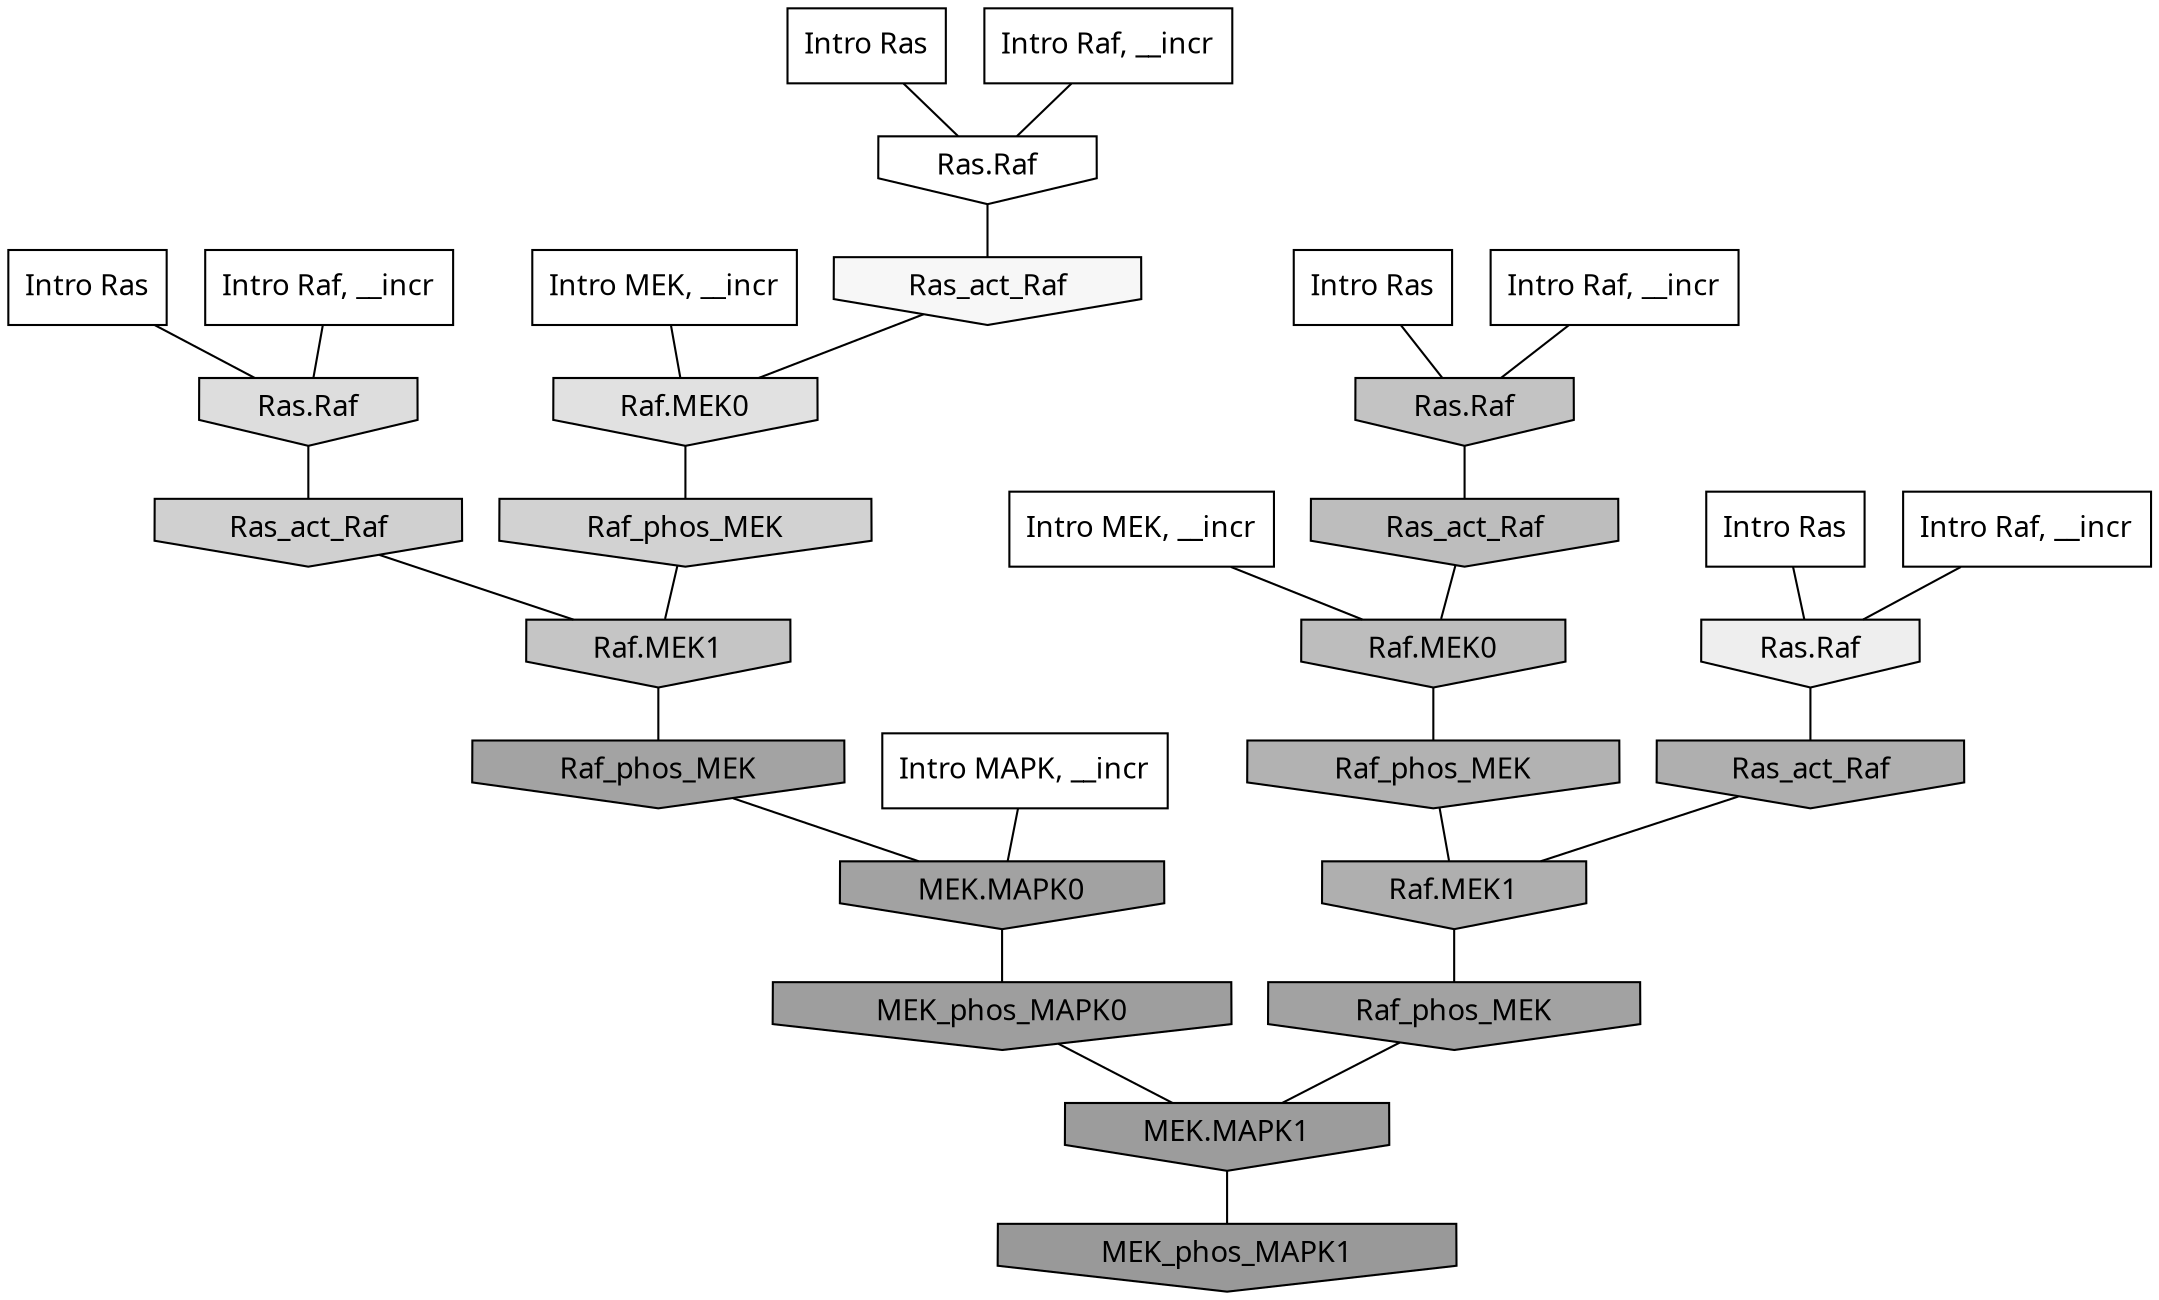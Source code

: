 digraph G{
  rankdir="TB";
  ranksep=0.30;
  node [fontname="CMU Serif"];
  edge [fontname="CMU Serif"];
  
  7 [label="Intro Ras", shape=rectangle, style=filled, fillcolor="0.000 0.000 1.000"]
  
  16 [label="Intro Ras", shape=rectangle, style=filled, fillcolor="0.000 0.000 1.000"]
  
  17 [label="Intro Ras", shape=rectangle, style=filled, fillcolor="0.000 0.000 1.000"]
  
  92 [label="Intro Ras", shape=rectangle, style=filled, fillcolor="0.000 0.000 1.000"]
  
  529 [label="Intro Raf, __incr", shape=rectangle, style=filled, fillcolor="0.000 0.000 1.000"]
  
  692 [label="Intro Raf, __incr", shape=rectangle, style=filled, fillcolor="0.000 0.000 1.000"]
  
  761 [label="Intro Raf, __incr", shape=rectangle, style=filled, fillcolor="0.000 0.000 1.000"]
  
  1088 [label="Intro Raf, __incr", shape=rectangle, style=filled, fillcolor="0.000 0.000 1.000"]
  
  1384 [label="Intro MEK, __incr", shape=rectangle, style=filled, fillcolor="0.000 0.000 1.000"]
  
  1961 [label="Intro MEK, __incr", shape=rectangle, style=filled, fillcolor="0.000 0.000 1.000"]
  
  2814 [label="Intro MAPK, __incr", shape=rectangle, style=filled, fillcolor="0.000 0.000 1.000"]
  
  3260 [label="Ras.Raf", shape=invhouse, style=filled, fillcolor="0.000 0.000 1.000"]
  
  3500 [label="Ras_act_Raf", shape=invhouse, style=filled, fillcolor="0.000 0.000 0.966"]
  
  3748 [label="Ras.Raf", shape=invhouse, style=filled, fillcolor="0.000 0.000 0.933"]
  
  4402 [label="Raf.MEK0", shape=invhouse, style=filled, fillcolor="0.000 0.000 0.881"]
  
  4567 [label="Ras.Raf", shape=invhouse, style=filled, fillcolor="0.000 0.000 0.867"]
  
  5214 [label="Raf_phos_MEK", shape=invhouse, style=filled, fillcolor="0.000 0.000 0.822"]
  
  5373 [label="Ras_act_Raf", shape=invhouse, style=filled, fillcolor="0.000 0.000 0.814"]
  
  5998 [label="Raf.MEK1", shape=invhouse, style=filled, fillcolor="0.000 0.000 0.772"]
  
  6125 [label="Ras.Raf", shape=invhouse, style=filled, fillcolor="0.000 0.000 0.764"]
  
  6572 [label="Ras_act_Raf", shape=invhouse, style=filled, fillcolor="0.000 0.000 0.742"]
  
  6575 [label="Raf.MEK0", shape=invhouse, style=filled, fillcolor="0.000 0.000 0.742"]
  
  7699 [label="Raf_phos_MEK", shape=invhouse, style=filled, fillcolor="0.000 0.000 0.698"]
  
  8046 [label="Ras_act_Raf", shape=invhouse, style=filled, fillcolor="0.000 0.000 0.685"]
  
  8050 [label="Raf.MEK1", shape=invhouse, style=filled, fillcolor="0.000 0.000 0.685"]
  
  9575 [label="Raf_phos_MEK", shape=invhouse, style=filled, fillcolor="0.000 0.000 0.637"]
  
  9629 [label="MEK.MAPK0", shape=invhouse, style=filled, fillcolor="0.000 0.000 0.636"]
  
  9649 [label="Raf_phos_MEK", shape=invhouse, style=filled, fillcolor="0.000 0.000 0.635"]
  
  10312 [label="MEK_phos_MAPK0", shape=invhouse, style=filled, fillcolor="0.000 0.000 0.618"]
  
  10587 [label="MEK.MAPK1", shape=invhouse, style=filled, fillcolor="0.000 0.000 0.611"]
  
  11055 [label="MEK_phos_MAPK1", shape=invhouse, style=filled, fillcolor="0.000 0.000 0.600"]
  
  
  10587 -> 11055 [dir=none, color="0.000 0.000 0.000"] 
  10312 -> 10587 [dir=none, color="0.000 0.000 0.000"] 
  9649 -> 10587 [dir=none, color="0.000 0.000 0.000"] 
  9629 -> 10312 [dir=none, color="0.000 0.000 0.000"] 
  9575 -> 9629 [dir=none, color="0.000 0.000 0.000"] 
  8050 -> 9649 [dir=none, color="0.000 0.000 0.000"] 
  8046 -> 8050 [dir=none, color="0.000 0.000 0.000"] 
  7699 -> 8050 [dir=none, color="0.000 0.000 0.000"] 
  6575 -> 7699 [dir=none, color="0.000 0.000 0.000"] 
  6572 -> 6575 [dir=none, color="0.000 0.000 0.000"] 
  6125 -> 6572 [dir=none, color="0.000 0.000 0.000"] 
  5998 -> 9575 [dir=none, color="0.000 0.000 0.000"] 
  5373 -> 5998 [dir=none, color="0.000 0.000 0.000"] 
  5214 -> 5998 [dir=none, color="0.000 0.000 0.000"] 
  4567 -> 5373 [dir=none, color="0.000 0.000 0.000"] 
  4402 -> 5214 [dir=none, color="0.000 0.000 0.000"] 
  3748 -> 8046 [dir=none, color="0.000 0.000 0.000"] 
  3500 -> 4402 [dir=none, color="0.000 0.000 0.000"] 
  3260 -> 3500 [dir=none, color="0.000 0.000 0.000"] 
  2814 -> 9629 [dir=none, color="0.000 0.000 0.000"] 
  1961 -> 6575 [dir=none, color="0.000 0.000 0.000"] 
  1384 -> 4402 [dir=none, color="0.000 0.000 0.000"] 
  1088 -> 4567 [dir=none, color="0.000 0.000 0.000"] 
  761 -> 3260 [dir=none, color="0.000 0.000 0.000"] 
  692 -> 3748 [dir=none, color="0.000 0.000 0.000"] 
  529 -> 6125 [dir=none, color="0.000 0.000 0.000"] 
  92 -> 3260 [dir=none, color="0.000 0.000 0.000"] 
  17 -> 3748 [dir=none, color="0.000 0.000 0.000"] 
  16 -> 6125 [dir=none, color="0.000 0.000 0.000"] 
  7 -> 4567 [dir=none, color="0.000 0.000 0.000"] 
  
  }
